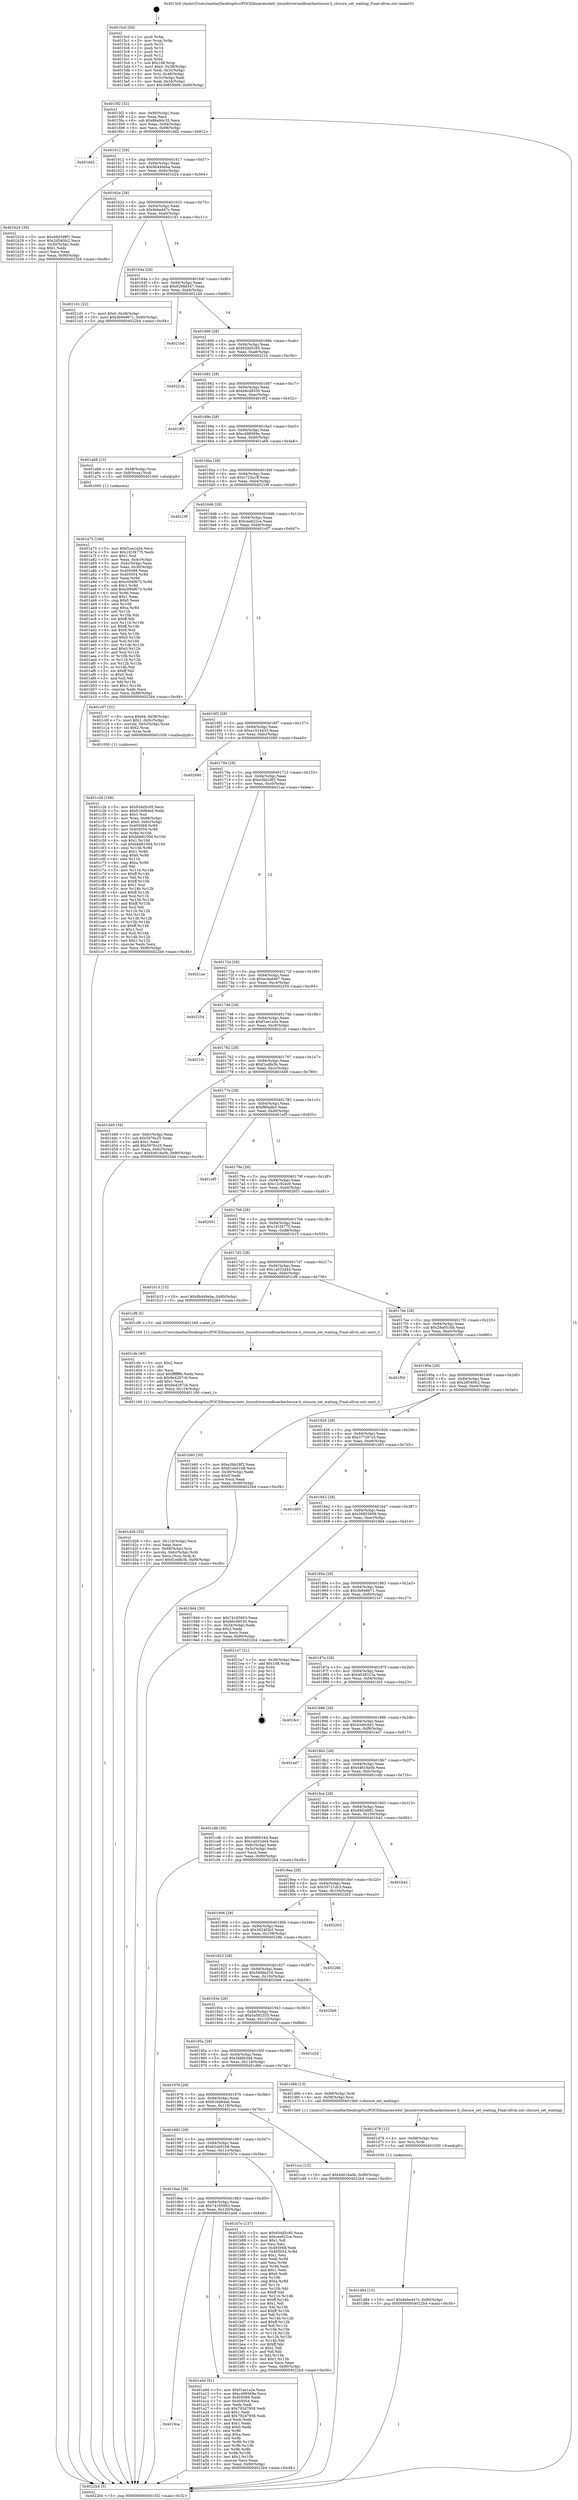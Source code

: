 digraph "0x4015c0" {
  label = "0x4015c0 (/mnt/c/Users/mathe/Desktop/tcc/POCII/binaries/extr_linuxdriversmdbcacheclosure.h_closure_set_waiting_Final-ollvm.out::main(0))"
  labelloc = "t"
  node[shape=record]

  Entry [label="",width=0.3,height=0.3,shape=circle,fillcolor=black,style=filled]
  "0x4015f2" [label="{
     0x4015f2 [32]\l
     | [instrs]\l
     &nbsp;&nbsp;0x4015f2 \<+6\>: mov -0x90(%rbp),%eax\l
     &nbsp;&nbsp;0x4015f8 \<+2\>: mov %eax,%ecx\l
     &nbsp;&nbsp;0x4015fa \<+6\>: sub $0x86a9dc35,%ecx\l
     &nbsp;&nbsp;0x401600 \<+6\>: mov %eax,-0x94(%rbp)\l
     &nbsp;&nbsp;0x401606 \<+6\>: mov %ecx,-0x98(%rbp)\l
     &nbsp;&nbsp;0x40160c \<+6\>: je 0000000000401dd2 \<main+0x812\>\l
  }"]
  "0x401dd2" [label="{
     0x401dd2\l
  }", style=dashed]
  "0x401612" [label="{
     0x401612 [28]\l
     | [instrs]\l
     &nbsp;&nbsp;0x401612 \<+5\>: jmp 0000000000401617 \<main+0x57\>\l
     &nbsp;&nbsp;0x401617 \<+6\>: mov -0x94(%rbp),%eax\l
     &nbsp;&nbsp;0x40161d \<+5\>: sub $0x8b449eba,%eax\l
     &nbsp;&nbsp;0x401622 \<+6\>: mov %eax,-0x9c(%rbp)\l
     &nbsp;&nbsp;0x401628 \<+6\>: je 0000000000401b24 \<main+0x564\>\l
  }"]
  Exit [label="",width=0.3,height=0.3,shape=circle,fillcolor=black,style=filled,peripheries=2]
  "0x401b24" [label="{
     0x401b24 [30]\l
     | [instrs]\l
     &nbsp;&nbsp;0x401b24 \<+5\>: mov $0x49d3d8f1,%eax\l
     &nbsp;&nbsp;0x401b29 \<+5\>: mov $0x2d540fc2,%ecx\l
     &nbsp;&nbsp;0x401b2e \<+3\>: mov -0x30(%rbp),%edx\l
     &nbsp;&nbsp;0x401b31 \<+3\>: cmp $0x1,%edx\l
     &nbsp;&nbsp;0x401b34 \<+3\>: cmovl %ecx,%eax\l
     &nbsp;&nbsp;0x401b37 \<+6\>: mov %eax,-0x90(%rbp)\l
     &nbsp;&nbsp;0x401b3d \<+5\>: jmp 00000000004022b4 \<main+0xcf4\>\l
  }"]
  "0x40162e" [label="{
     0x40162e [28]\l
     | [instrs]\l
     &nbsp;&nbsp;0x40162e \<+5\>: jmp 0000000000401633 \<main+0x73\>\l
     &nbsp;&nbsp;0x401633 \<+6\>: mov -0x94(%rbp),%eax\l
     &nbsp;&nbsp;0x401639 \<+5\>: sub $0x8ebe447c,%eax\l
     &nbsp;&nbsp;0x40163e \<+6\>: mov %eax,-0xa0(%rbp)\l
     &nbsp;&nbsp;0x401644 \<+6\>: je 00000000004021d1 \<main+0xc11\>\l
  }"]
  "0x401d84" [label="{
     0x401d84 [15]\l
     | [instrs]\l
     &nbsp;&nbsp;0x401d84 \<+10\>: movl $0x8ebe447c,-0x90(%rbp)\l
     &nbsp;&nbsp;0x401d8e \<+5\>: jmp 00000000004022b4 \<main+0xcf4\>\l
  }"]
  "0x4021d1" [label="{
     0x4021d1 [22]\l
     | [instrs]\l
     &nbsp;&nbsp;0x4021d1 \<+7\>: movl $0x0,-0x38(%rbp)\l
     &nbsp;&nbsp;0x4021d8 \<+10\>: movl $0x3b949671,-0x90(%rbp)\l
     &nbsp;&nbsp;0x4021e2 \<+5\>: jmp 00000000004022b4 \<main+0xcf4\>\l
  }"]
  "0x40164a" [label="{
     0x40164a [28]\l
     | [instrs]\l
     &nbsp;&nbsp;0x40164a \<+5\>: jmp 000000000040164f \<main+0x8f\>\l
     &nbsp;&nbsp;0x40164f \<+6\>: mov -0x94(%rbp),%eax\l
     &nbsp;&nbsp;0x401655 \<+5\>: sub $0x9298d347,%eax\l
     &nbsp;&nbsp;0x40165a \<+6\>: mov %eax,-0xa4(%rbp)\l
     &nbsp;&nbsp;0x401660 \<+6\>: je 00000000004021bd \<main+0xbfd\>\l
  }"]
  "0x401d78" [label="{
     0x401d78 [12]\l
     | [instrs]\l
     &nbsp;&nbsp;0x401d78 \<+4\>: mov -0x68(%rbp),%rsi\l
     &nbsp;&nbsp;0x401d7c \<+3\>: mov %rsi,%rdi\l
     &nbsp;&nbsp;0x401d7f \<+5\>: call 0000000000401030 \<free@plt\>\l
     | [calls]\l
     &nbsp;&nbsp;0x401030 \{1\} (unknown)\l
  }"]
  "0x4021bd" [label="{
     0x4021bd\l
  }", style=dashed]
  "0x401666" [label="{
     0x401666 [28]\l
     | [instrs]\l
     &nbsp;&nbsp;0x401666 \<+5\>: jmp 000000000040166b \<main+0xab\>\l
     &nbsp;&nbsp;0x40166b \<+6\>: mov -0x94(%rbp),%eax\l
     &nbsp;&nbsp;0x401671 \<+5\>: sub $0x93dd5c95,%eax\l
     &nbsp;&nbsp;0x401676 \<+6\>: mov %eax,-0xa8(%rbp)\l
     &nbsp;&nbsp;0x40167c \<+6\>: je 000000000040221b \<main+0xc5b\>\l
  }"]
  "0x401d26" [label="{
     0x401d26 [35]\l
     | [instrs]\l
     &nbsp;&nbsp;0x401d26 \<+6\>: mov -0x124(%rbp),%ecx\l
     &nbsp;&nbsp;0x401d2c \<+3\>: imul %eax,%ecx\l
     &nbsp;&nbsp;0x401d2f \<+4\>: mov -0x68(%rbp),%rsi\l
     &nbsp;&nbsp;0x401d33 \<+4\>: movslq -0x6c(%rbp),%rdi\l
     &nbsp;&nbsp;0x401d37 \<+3\>: mov %ecx,(%rsi,%rdi,4)\l
     &nbsp;&nbsp;0x401d3a \<+10\>: movl $0xf1edfe3b,-0x90(%rbp)\l
     &nbsp;&nbsp;0x401d44 \<+5\>: jmp 00000000004022b4 \<main+0xcf4\>\l
  }"]
  "0x40221b" [label="{
     0x40221b\l
  }", style=dashed]
  "0x401682" [label="{
     0x401682 [28]\l
     | [instrs]\l
     &nbsp;&nbsp;0x401682 \<+5\>: jmp 0000000000401687 \<main+0xc7\>\l
     &nbsp;&nbsp;0x401687 \<+6\>: mov -0x94(%rbp),%eax\l
     &nbsp;&nbsp;0x40168d \<+5\>: sub $0xb6cd9530,%eax\l
     &nbsp;&nbsp;0x401692 \<+6\>: mov %eax,-0xac(%rbp)\l
     &nbsp;&nbsp;0x401698 \<+6\>: je 00000000004019f2 \<main+0x432\>\l
  }"]
  "0x401cfe" [label="{
     0x401cfe [40]\l
     | [instrs]\l
     &nbsp;&nbsp;0x401cfe \<+5\>: mov $0x2,%ecx\l
     &nbsp;&nbsp;0x401d03 \<+1\>: cltd\l
     &nbsp;&nbsp;0x401d04 \<+2\>: idiv %ecx\l
     &nbsp;&nbsp;0x401d06 \<+6\>: imul $0xfffffffe,%edx,%ecx\l
     &nbsp;&nbsp;0x401d0c \<+6\>: sub $0x9e4297cb,%ecx\l
     &nbsp;&nbsp;0x401d12 \<+3\>: add $0x1,%ecx\l
     &nbsp;&nbsp;0x401d15 \<+6\>: add $0x9e4297cb,%ecx\l
     &nbsp;&nbsp;0x401d1b \<+6\>: mov %ecx,-0x124(%rbp)\l
     &nbsp;&nbsp;0x401d21 \<+5\>: call 0000000000401160 \<next_i\>\l
     | [calls]\l
     &nbsp;&nbsp;0x401160 \{1\} (/mnt/c/Users/mathe/Desktop/tcc/POCII/binaries/extr_linuxdriversmdbcacheclosure.h_closure_set_waiting_Final-ollvm.out::next_i)\l
  }"]
  "0x4019f2" [label="{
     0x4019f2\l
  }", style=dashed]
  "0x40169e" [label="{
     0x40169e [28]\l
     | [instrs]\l
     &nbsp;&nbsp;0x40169e \<+5\>: jmp 00000000004016a3 \<main+0xe3\>\l
     &nbsp;&nbsp;0x4016a3 \<+6\>: mov -0x94(%rbp),%eax\l
     &nbsp;&nbsp;0x4016a9 \<+5\>: sub $0xc498569a,%eax\l
     &nbsp;&nbsp;0x4016ae \<+6\>: mov %eax,-0xb0(%rbp)\l
     &nbsp;&nbsp;0x4016b4 \<+6\>: je 0000000000401a68 \<main+0x4a8\>\l
  }"]
  "0x401c26" [label="{
     0x401c26 [166]\l
     | [instrs]\l
     &nbsp;&nbsp;0x401c26 \<+5\>: mov $0x93dd5c95,%ecx\l
     &nbsp;&nbsp;0x401c2b \<+5\>: mov $0x616d84ed,%edx\l
     &nbsp;&nbsp;0x401c30 \<+3\>: mov $0x1,%sil\l
     &nbsp;&nbsp;0x401c33 \<+4\>: mov %rax,-0x68(%rbp)\l
     &nbsp;&nbsp;0x401c37 \<+7\>: movl $0x0,-0x6c(%rbp)\l
     &nbsp;&nbsp;0x401c3e \<+8\>: mov 0x405068,%r8d\l
     &nbsp;&nbsp;0x401c46 \<+8\>: mov 0x405054,%r9d\l
     &nbsp;&nbsp;0x401c4e \<+3\>: mov %r8d,%r10d\l
     &nbsp;&nbsp;0x401c51 \<+7\>: add $0xbbb6100d,%r10d\l
     &nbsp;&nbsp;0x401c58 \<+4\>: sub $0x1,%r10d\l
     &nbsp;&nbsp;0x401c5c \<+7\>: sub $0xbbb6100d,%r10d\l
     &nbsp;&nbsp;0x401c63 \<+4\>: imul %r10d,%r8d\l
     &nbsp;&nbsp;0x401c67 \<+4\>: and $0x1,%r8d\l
     &nbsp;&nbsp;0x401c6b \<+4\>: cmp $0x0,%r8d\l
     &nbsp;&nbsp;0x401c6f \<+4\>: sete %r11b\l
     &nbsp;&nbsp;0x401c73 \<+4\>: cmp $0xa,%r9d\l
     &nbsp;&nbsp;0x401c77 \<+3\>: setl %bl\l
     &nbsp;&nbsp;0x401c7a \<+3\>: mov %r11b,%r14b\l
     &nbsp;&nbsp;0x401c7d \<+4\>: xor $0xff,%r14b\l
     &nbsp;&nbsp;0x401c81 \<+3\>: mov %bl,%r15b\l
     &nbsp;&nbsp;0x401c84 \<+4\>: xor $0xff,%r15b\l
     &nbsp;&nbsp;0x401c88 \<+4\>: xor $0x1,%sil\l
     &nbsp;&nbsp;0x401c8c \<+3\>: mov %r14b,%r12b\l
     &nbsp;&nbsp;0x401c8f \<+4\>: and $0xff,%r12b\l
     &nbsp;&nbsp;0x401c93 \<+3\>: and %sil,%r11b\l
     &nbsp;&nbsp;0x401c96 \<+3\>: mov %r15b,%r13b\l
     &nbsp;&nbsp;0x401c99 \<+4\>: and $0xff,%r13b\l
     &nbsp;&nbsp;0x401c9d \<+3\>: and %sil,%bl\l
     &nbsp;&nbsp;0x401ca0 \<+3\>: or %r11b,%r12b\l
     &nbsp;&nbsp;0x401ca3 \<+3\>: or %bl,%r13b\l
     &nbsp;&nbsp;0x401ca6 \<+3\>: xor %r13b,%r12b\l
     &nbsp;&nbsp;0x401ca9 \<+3\>: or %r15b,%r14b\l
     &nbsp;&nbsp;0x401cac \<+4\>: xor $0xff,%r14b\l
     &nbsp;&nbsp;0x401cb0 \<+4\>: or $0x1,%sil\l
     &nbsp;&nbsp;0x401cb4 \<+3\>: and %sil,%r14b\l
     &nbsp;&nbsp;0x401cb7 \<+3\>: or %r14b,%r12b\l
     &nbsp;&nbsp;0x401cba \<+4\>: test $0x1,%r12b\l
     &nbsp;&nbsp;0x401cbe \<+3\>: cmovne %edx,%ecx\l
     &nbsp;&nbsp;0x401cc1 \<+6\>: mov %ecx,-0x90(%rbp)\l
     &nbsp;&nbsp;0x401cc7 \<+5\>: jmp 00000000004022b4 \<main+0xcf4\>\l
  }"]
  "0x401a68" [label="{
     0x401a68 [13]\l
     | [instrs]\l
     &nbsp;&nbsp;0x401a68 \<+4\>: mov -0x48(%rbp),%rax\l
     &nbsp;&nbsp;0x401a6c \<+4\>: mov 0x8(%rax),%rdi\l
     &nbsp;&nbsp;0x401a70 \<+5\>: call 0000000000401060 \<atoi@plt\>\l
     | [calls]\l
     &nbsp;&nbsp;0x401060 \{1\} (unknown)\l
  }"]
  "0x4016ba" [label="{
     0x4016ba [28]\l
     | [instrs]\l
     &nbsp;&nbsp;0x4016ba \<+5\>: jmp 00000000004016bf \<main+0xff\>\l
     &nbsp;&nbsp;0x4016bf \<+6\>: mov -0x94(%rbp),%eax\l
     &nbsp;&nbsp;0x4016c5 \<+5\>: sub $0xc725a1ff,%eax\l
     &nbsp;&nbsp;0x4016ca \<+6\>: mov %eax,-0xb4(%rbp)\l
     &nbsp;&nbsp;0x4016d0 \<+6\>: je 000000000040219f \<main+0xbdf\>\l
  }"]
  "0x401a75" [label="{
     0x401a75 [160]\l
     | [instrs]\l
     &nbsp;&nbsp;0x401a75 \<+5\>: mov $0xf1ae1a2e,%ecx\l
     &nbsp;&nbsp;0x401a7a \<+5\>: mov $0x191f4775,%edx\l
     &nbsp;&nbsp;0x401a7f \<+3\>: mov $0x1,%sil\l
     &nbsp;&nbsp;0x401a82 \<+3\>: mov %eax,-0x4c(%rbp)\l
     &nbsp;&nbsp;0x401a85 \<+3\>: mov -0x4c(%rbp),%eax\l
     &nbsp;&nbsp;0x401a88 \<+3\>: mov %eax,-0x30(%rbp)\l
     &nbsp;&nbsp;0x401a8b \<+7\>: mov 0x405068,%eax\l
     &nbsp;&nbsp;0x401a92 \<+8\>: mov 0x405054,%r8d\l
     &nbsp;&nbsp;0x401a9a \<+3\>: mov %eax,%r9d\l
     &nbsp;&nbsp;0x401a9d \<+7\>: sub $0xc094f673,%r9d\l
     &nbsp;&nbsp;0x401aa4 \<+4\>: sub $0x1,%r9d\l
     &nbsp;&nbsp;0x401aa8 \<+7\>: add $0xc094f673,%r9d\l
     &nbsp;&nbsp;0x401aaf \<+4\>: imul %r9d,%eax\l
     &nbsp;&nbsp;0x401ab3 \<+3\>: and $0x1,%eax\l
     &nbsp;&nbsp;0x401ab6 \<+3\>: cmp $0x0,%eax\l
     &nbsp;&nbsp;0x401ab9 \<+4\>: sete %r10b\l
     &nbsp;&nbsp;0x401abd \<+4\>: cmp $0xa,%r8d\l
     &nbsp;&nbsp;0x401ac1 \<+4\>: setl %r11b\l
     &nbsp;&nbsp;0x401ac5 \<+3\>: mov %r10b,%bl\l
     &nbsp;&nbsp;0x401ac8 \<+3\>: xor $0xff,%bl\l
     &nbsp;&nbsp;0x401acb \<+3\>: mov %r11b,%r14b\l
     &nbsp;&nbsp;0x401ace \<+4\>: xor $0xff,%r14b\l
     &nbsp;&nbsp;0x401ad2 \<+4\>: xor $0x0,%sil\l
     &nbsp;&nbsp;0x401ad6 \<+3\>: mov %bl,%r15b\l
     &nbsp;&nbsp;0x401ad9 \<+4\>: and $0x0,%r15b\l
     &nbsp;&nbsp;0x401add \<+3\>: and %sil,%r10b\l
     &nbsp;&nbsp;0x401ae0 \<+3\>: mov %r14b,%r12b\l
     &nbsp;&nbsp;0x401ae3 \<+4\>: and $0x0,%r12b\l
     &nbsp;&nbsp;0x401ae7 \<+3\>: and %sil,%r11b\l
     &nbsp;&nbsp;0x401aea \<+3\>: or %r10b,%r15b\l
     &nbsp;&nbsp;0x401aed \<+3\>: or %r11b,%r12b\l
     &nbsp;&nbsp;0x401af0 \<+3\>: xor %r12b,%r15b\l
     &nbsp;&nbsp;0x401af3 \<+3\>: or %r14b,%bl\l
     &nbsp;&nbsp;0x401af6 \<+3\>: xor $0xff,%bl\l
     &nbsp;&nbsp;0x401af9 \<+4\>: or $0x0,%sil\l
     &nbsp;&nbsp;0x401afd \<+3\>: and %sil,%bl\l
     &nbsp;&nbsp;0x401b00 \<+3\>: or %bl,%r15b\l
     &nbsp;&nbsp;0x401b03 \<+4\>: test $0x1,%r15b\l
     &nbsp;&nbsp;0x401b07 \<+3\>: cmovne %edx,%ecx\l
     &nbsp;&nbsp;0x401b0a \<+6\>: mov %ecx,-0x90(%rbp)\l
     &nbsp;&nbsp;0x401b10 \<+5\>: jmp 00000000004022b4 \<main+0xcf4\>\l
  }"]
  "0x40219f" [label="{
     0x40219f\l
  }", style=dashed]
  "0x4016d6" [label="{
     0x4016d6 [28]\l
     | [instrs]\l
     &nbsp;&nbsp;0x4016d6 \<+5\>: jmp 00000000004016db \<main+0x11b\>\l
     &nbsp;&nbsp;0x4016db \<+6\>: mov -0x94(%rbp),%eax\l
     &nbsp;&nbsp;0x4016e1 \<+5\>: sub $0xcee622ce,%eax\l
     &nbsp;&nbsp;0x4016e6 \<+6\>: mov %eax,-0xb8(%rbp)\l
     &nbsp;&nbsp;0x4016ec \<+6\>: je 0000000000401c07 \<main+0x647\>\l
  }"]
  "0x4019ca" [label="{
     0x4019ca\l
  }", style=dashed]
  "0x401c07" [label="{
     0x401c07 [31]\l
     | [instrs]\l
     &nbsp;&nbsp;0x401c07 \<+8\>: movq $0x64,-0x58(%rbp)\l
     &nbsp;&nbsp;0x401c0f \<+7\>: movl $0x1,-0x5c(%rbp)\l
     &nbsp;&nbsp;0x401c16 \<+4\>: movslq -0x5c(%rbp),%rax\l
     &nbsp;&nbsp;0x401c1a \<+4\>: shl $0x2,%rax\l
     &nbsp;&nbsp;0x401c1e \<+3\>: mov %rax,%rdi\l
     &nbsp;&nbsp;0x401c21 \<+5\>: call 0000000000401050 \<malloc@plt\>\l
     | [calls]\l
     &nbsp;&nbsp;0x401050 \{1\} (unknown)\l
  }"]
  "0x4016f2" [label="{
     0x4016f2 [28]\l
     | [instrs]\l
     &nbsp;&nbsp;0x4016f2 \<+5\>: jmp 00000000004016f7 \<main+0x137\>\l
     &nbsp;&nbsp;0x4016f7 \<+6\>: mov -0x94(%rbp),%eax\l
     &nbsp;&nbsp;0x4016fd \<+5\>: sub $0xe1024433,%eax\l
     &nbsp;&nbsp;0x401702 \<+6\>: mov %eax,-0xbc(%rbp)\l
     &nbsp;&nbsp;0x401708 \<+6\>: je 0000000000402060 \<main+0xaa0\>\l
  }"]
  "0x401a0d" [label="{
     0x401a0d [91]\l
     | [instrs]\l
     &nbsp;&nbsp;0x401a0d \<+5\>: mov $0xf1ae1a2e,%eax\l
     &nbsp;&nbsp;0x401a12 \<+5\>: mov $0xc498569a,%ecx\l
     &nbsp;&nbsp;0x401a17 \<+7\>: mov 0x405068,%edx\l
     &nbsp;&nbsp;0x401a1e \<+7\>: mov 0x405054,%esi\l
     &nbsp;&nbsp;0x401a25 \<+2\>: mov %edx,%edi\l
     &nbsp;&nbsp;0x401a27 \<+6\>: sub $0x792d7958,%edi\l
     &nbsp;&nbsp;0x401a2d \<+3\>: sub $0x1,%edi\l
     &nbsp;&nbsp;0x401a30 \<+6\>: add $0x792d7958,%edi\l
     &nbsp;&nbsp;0x401a36 \<+3\>: imul %edi,%edx\l
     &nbsp;&nbsp;0x401a39 \<+3\>: and $0x1,%edx\l
     &nbsp;&nbsp;0x401a3c \<+3\>: cmp $0x0,%edx\l
     &nbsp;&nbsp;0x401a3f \<+4\>: sete %r8b\l
     &nbsp;&nbsp;0x401a43 \<+3\>: cmp $0xa,%esi\l
     &nbsp;&nbsp;0x401a46 \<+4\>: setl %r9b\l
     &nbsp;&nbsp;0x401a4a \<+3\>: mov %r8b,%r10b\l
     &nbsp;&nbsp;0x401a4d \<+3\>: and %r9b,%r10b\l
     &nbsp;&nbsp;0x401a50 \<+3\>: xor %r9b,%r8b\l
     &nbsp;&nbsp;0x401a53 \<+3\>: or %r8b,%r10b\l
     &nbsp;&nbsp;0x401a56 \<+4\>: test $0x1,%r10b\l
     &nbsp;&nbsp;0x401a5a \<+3\>: cmovne %ecx,%eax\l
     &nbsp;&nbsp;0x401a5d \<+6\>: mov %eax,-0x90(%rbp)\l
     &nbsp;&nbsp;0x401a63 \<+5\>: jmp 00000000004022b4 \<main+0xcf4\>\l
  }"]
  "0x402060" [label="{
     0x402060\l
  }", style=dashed]
  "0x40170e" [label="{
     0x40170e [28]\l
     | [instrs]\l
     &nbsp;&nbsp;0x40170e \<+5\>: jmp 0000000000401713 \<main+0x153\>\l
     &nbsp;&nbsp;0x401713 \<+6\>: mov -0x94(%rbp),%eax\l
     &nbsp;&nbsp;0x401719 \<+5\>: sub $0xe3bb28f2,%eax\l
     &nbsp;&nbsp;0x40171e \<+6\>: mov %eax,-0xc0(%rbp)\l
     &nbsp;&nbsp;0x401724 \<+6\>: je 00000000004021ae \<main+0xbee\>\l
  }"]
  "0x4019ae" [label="{
     0x4019ae [28]\l
     | [instrs]\l
     &nbsp;&nbsp;0x4019ae \<+5\>: jmp 00000000004019b3 \<main+0x3f3\>\l
     &nbsp;&nbsp;0x4019b3 \<+6\>: mov -0x94(%rbp),%eax\l
     &nbsp;&nbsp;0x4019b9 \<+5\>: sub $0x74165663,%eax\l
     &nbsp;&nbsp;0x4019be \<+6\>: mov %eax,-0x120(%rbp)\l
     &nbsp;&nbsp;0x4019c4 \<+6\>: je 0000000000401a0d \<main+0x44d\>\l
  }"]
  "0x4021ae" [label="{
     0x4021ae\l
  }", style=dashed]
  "0x40172a" [label="{
     0x40172a [28]\l
     | [instrs]\l
     &nbsp;&nbsp;0x40172a \<+5\>: jmp 000000000040172f \<main+0x16f\>\l
     &nbsp;&nbsp;0x40172f \<+6\>: mov -0x94(%rbp),%eax\l
     &nbsp;&nbsp;0x401735 \<+5\>: sub $0xec4ed467,%eax\l
     &nbsp;&nbsp;0x40173a \<+6\>: mov %eax,-0xc4(%rbp)\l
     &nbsp;&nbsp;0x401740 \<+6\>: je 0000000000402254 \<main+0xc94\>\l
  }"]
  "0x401b7e" [label="{
     0x401b7e [137]\l
     | [instrs]\l
     &nbsp;&nbsp;0x401b7e \<+5\>: mov $0x93dd5c95,%eax\l
     &nbsp;&nbsp;0x401b83 \<+5\>: mov $0xcee622ce,%ecx\l
     &nbsp;&nbsp;0x401b88 \<+2\>: mov $0x1,%dl\l
     &nbsp;&nbsp;0x401b8a \<+2\>: xor %esi,%esi\l
     &nbsp;&nbsp;0x401b8c \<+7\>: mov 0x405068,%edi\l
     &nbsp;&nbsp;0x401b93 \<+8\>: mov 0x405054,%r8d\l
     &nbsp;&nbsp;0x401b9b \<+3\>: sub $0x1,%esi\l
     &nbsp;&nbsp;0x401b9e \<+3\>: mov %edi,%r9d\l
     &nbsp;&nbsp;0x401ba1 \<+3\>: add %esi,%r9d\l
     &nbsp;&nbsp;0x401ba4 \<+4\>: imul %r9d,%edi\l
     &nbsp;&nbsp;0x401ba8 \<+3\>: and $0x1,%edi\l
     &nbsp;&nbsp;0x401bab \<+3\>: cmp $0x0,%edi\l
     &nbsp;&nbsp;0x401bae \<+4\>: sete %r10b\l
     &nbsp;&nbsp;0x401bb2 \<+4\>: cmp $0xa,%r8d\l
     &nbsp;&nbsp;0x401bb6 \<+4\>: setl %r11b\l
     &nbsp;&nbsp;0x401bba \<+3\>: mov %r10b,%bl\l
     &nbsp;&nbsp;0x401bbd \<+3\>: xor $0xff,%bl\l
     &nbsp;&nbsp;0x401bc0 \<+3\>: mov %r11b,%r14b\l
     &nbsp;&nbsp;0x401bc3 \<+4\>: xor $0xff,%r14b\l
     &nbsp;&nbsp;0x401bc7 \<+3\>: xor $0x1,%dl\l
     &nbsp;&nbsp;0x401bca \<+3\>: mov %bl,%r15b\l
     &nbsp;&nbsp;0x401bcd \<+4\>: and $0xff,%r15b\l
     &nbsp;&nbsp;0x401bd1 \<+3\>: and %dl,%r10b\l
     &nbsp;&nbsp;0x401bd4 \<+3\>: mov %r14b,%r12b\l
     &nbsp;&nbsp;0x401bd7 \<+4\>: and $0xff,%r12b\l
     &nbsp;&nbsp;0x401bdb \<+3\>: and %dl,%r11b\l
     &nbsp;&nbsp;0x401bde \<+3\>: or %r10b,%r15b\l
     &nbsp;&nbsp;0x401be1 \<+3\>: or %r11b,%r12b\l
     &nbsp;&nbsp;0x401be4 \<+3\>: xor %r12b,%r15b\l
     &nbsp;&nbsp;0x401be7 \<+3\>: or %r14b,%bl\l
     &nbsp;&nbsp;0x401bea \<+3\>: xor $0xff,%bl\l
     &nbsp;&nbsp;0x401bed \<+3\>: or $0x1,%dl\l
     &nbsp;&nbsp;0x401bf0 \<+2\>: and %dl,%bl\l
     &nbsp;&nbsp;0x401bf2 \<+3\>: or %bl,%r15b\l
     &nbsp;&nbsp;0x401bf5 \<+4\>: test $0x1,%r15b\l
     &nbsp;&nbsp;0x401bf9 \<+3\>: cmovne %ecx,%eax\l
     &nbsp;&nbsp;0x401bfc \<+6\>: mov %eax,-0x90(%rbp)\l
     &nbsp;&nbsp;0x401c02 \<+5\>: jmp 00000000004022b4 \<main+0xcf4\>\l
  }"]
  "0x402254" [label="{
     0x402254\l
  }", style=dashed]
  "0x401746" [label="{
     0x401746 [28]\l
     | [instrs]\l
     &nbsp;&nbsp;0x401746 \<+5\>: jmp 000000000040174b \<main+0x18b\>\l
     &nbsp;&nbsp;0x40174b \<+6\>: mov -0x94(%rbp),%eax\l
     &nbsp;&nbsp;0x401751 \<+5\>: sub $0xf1ae1a2e,%eax\l
     &nbsp;&nbsp;0x401756 \<+6\>: mov %eax,-0xc8(%rbp)\l
     &nbsp;&nbsp;0x40175c \<+6\>: je 00000000004021fc \<main+0xc3c\>\l
  }"]
  "0x401992" [label="{
     0x401992 [28]\l
     | [instrs]\l
     &nbsp;&nbsp;0x401992 \<+5\>: jmp 0000000000401997 \<main+0x3d7\>\l
     &nbsp;&nbsp;0x401997 \<+6\>: mov -0x94(%rbp),%eax\l
     &nbsp;&nbsp;0x40199d \<+5\>: sub $0x61eb01b8,%eax\l
     &nbsp;&nbsp;0x4019a2 \<+6\>: mov %eax,-0x11c(%rbp)\l
     &nbsp;&nbsp;0x4019a8 \<+6\>: je 0000000000401b7e \<main+0x5be\>\l
  }"]
  "0x4021fc" [label="{
     0x4021fc\l
  }", style=dashed]
  "0x401762" [label="{
     0x401762 [28]\l
     | [instrs]\l
     &nbsp;&nbsp;0x401762 \<+5\>: jmp 0000000000401767 \<main+0x1a7\>\l
     &nbsp;&nbsp;0x401767 \<+6\>: mov -0x94(%rbp),%eax\l
     &nbsp;&nbsp;0x40176d \<+5\>: sub $0xf1edfe3b,%eax\l
     &nbsp;&nbsp;0x401772 \<+6\>: mov %eax,-0xcc(%rbp)\l
     &nbsp;&nbsp;0x401778 \<+6\>: je 0000000000401d49 \<main+0x789\>\l
  }"]
  "0x401ccc" [label="{
     0x401ccc [15]\l
     | [instrs]\l
     &nbsp;&nbsp;0x401ccc \<+10\>: movl $0x44616a0b,-0x90(%rbp)\l
     &nbsp;&nbsp;0x401cd6 \<+5\>: jmp 00000000004022b4 \<main+0xcf4\>\l
  }"]
  "0x401d49" [label="{
     0x401d49 [34]\l
     | [instrs]\l
     &nbsp;&nbsp;0x401d49 \<+3\>: mov -0x6c(%rbp),%eax\l
     &nbsp;&nbsp;0x401d4c \<+5\>: sub $0x5976c25,%eax\l
     &nbsp;&nbsp;0x401d51 \<+3\>: add $0x1,%eax\l
     &nbsp;&nbsp;0x401d54 \<+5\>: add $0x5976c25,%eax\l
     &nbsp;&nbsp;0x401d59 \<+3\>: mov %eax,-0x6c(%rbp)\l
     &nbsp;&nbsp;0x401d5c \<+10\>: movl $0x44616a0b,-0x90(%rbp)\l
     &nbsp;&nbsp;0x401d66 \<+5\>: jmp 00000000004022b4 \<main+0xcf4\>\l
  }"]
  "0x40177e" [label="{
     0x40177e [28]\l
     | [instrs]\l
     &nbsp;&nbsp;0x40177e \<+5\>: jmp 0000000000401783 \<main+0x1c3\>\l
     &nbsp;&nbsp;0x401783 \<+6\>: mov -0x94(%rbp),%eax\l
     &nbsp;&nbsp;0x401789 \<+5\>: sub $0xf90adb5,%eax\l
     &nbsp;&nbsp;0x40178e \<+6\>: mov %eax,-0xd0(%rbp)\l
     &nbsp;&nbsp;0x401794 \<+6\>: je 0000000000401ef5 \<main+0x935\>\l
  }"]
  "0x401976" [label="{
     0x401976 [28]\l
     | [instrs]\l
     &nbsp;&nbsp;0x401976 \<+5\>: jmp 000000000040197b \<main+0x3bb\>\l
     &nbsp;&nbsp;0x40197b \<+6\>: mov -0x94(%rbp),%eax\l
     &nbsp;&nbsp;0x401981 \<+5\>: sub $0x616d84ed,%eax\l
     &nbsp;&nbsp;0x401986 \<+6\>: mov %eax,-0x118(%rbp)\l
     &nbsp;&nbsp;0x40198c \<+6\>: je 0000000000401ccc \<main+0x70c\>\l
  }"]
  "0x401ef5" [label="{
     0x401ef5\l
  }", style=dashed]
  "0x40179a" [label="{
     0x40179a [28]\l
     | [instrs]\l
     &nbsp;&nbsp;0x40179a \<+5\>: jmp 000000000040179f \<main+0x1df\>\l
     &nbsp;&nbsp;0x40179f \<+6\>: mov -0x94(%rbp),%eax\l
     &nbsp;&nbsp;0x4017a5 \<+5\>: sub $0x12c92ec0,%eax\l
     &nbsp;&nbsp;0x4017aa \<+6\>: mov %eax,-0xd4(%rbp)\l
     &nbsp;&nbsp;0x4017b0 \<+6\>: je 0000000000402051 \<main+0xa91\>\l
  }"]
  "0x401d6b" [label="{
     0x401d6b [13]\l
     | [instrs]\l
     &nbsp;&nbsp;0x401d6b \<+4\>: mov -0x68(%rbp),%rdi\l
     &nbsp;&nbsp;0x401d6f \<+4\>: mov -0x58(%rbp),%rsi\l
     &nbsp;&nbsp;0x401d73 \<+5\>: call 00000000004015b0 \<closure_set_waiting\>\l
     | [calls]\l
     &nbsp;&nbsp;0x4015b0 \{1\} (/mnt/c/Users/mathe/Desktop/tcc/POCII/binaries/extr_linuxdriversmdbcacheclosure.h_closure_set_waiting_Final-ollvm.out::closure_set_waiting)\l
  }"]
  "0x402051" [label="{
     0x402051\l
  }", style=dashed]
  "0x4017b6" [label="{
     0x4017b6 [28]\l
     | [instrs]\l
     &nbsp;&nbsp;0x4017b6 \<+5\>: jmp 00000000004017bb \<main+0x1fb\>\l
     &nbsp;&nbsp;0x4017bb \<+6\>: mov -0x94(%rbp),%eax\l
     &nbsp;&nbsp;0x4017c1 \<+5\>: sub $0x191f4775,%eax\l
     &nbsp;&nbsp;0x4017c6 \<+6\>: mov %eax,-0xd8(%rbp)\l
     &nbsp;&nbsp;0x4017cc \<+6\>: je 0000000000401b15 \<main+0x555\>\l
  }"]
  "0x40195a" [label="{
     0x40195a [28]\l
     | [instrs]\l
     &nbsp;&nbsp;0x40195a \<+5\>: jmp 000000000040195f \<main+0x39f\>\l
     &nbsp;&nbsp;0x40195f \<+6\>: mov -0x94(%rbp),%eax\l
     &nbsp;&nbsp;0x401965 \<+5\>: sub $0x5fd6b34d,%eax\l
     &nbsp;&nbsp;0x40196a \<+6\>: mov %eax,-0x114(%rbp)\l
     &nbsp;&nbsp;0x401970 \<+6\>: je 0000000000401d6b \<main+0x7ab\>\l
  }"]
  "0x401b15" [label="{
     0x401b15 [15]\l
     | [instrs]\l
     &nbsp;&nbsp;0x401b15 \<+10\>: movl $0x8b449eba,-0x90(%rbp)\l
     &nbsp;&nbsp;0x401b1f \<+5\>: jmp 00000000004022b4 \<main+0xcf4\>\l
  }"]
  "0x4017d2" [label="{
     0x4017d2 [28]\l
     | [instrs]\l
     &nbsp;&nbsp;0x4017d2 \<+5\>: jmp 00000000004017d7 \<main+0x217\>\l
     &nbsp;&nbsp;0x4017d7 \<+6\>: mov -0x94(%rbp),%eax\l
     &nbsp;&nbsp;0x4017dd \<+5\>: sub $0x1a032d44,%eax\l
     &nbsp;&nbsp;0x4017e2 \<+6\>: mov %eax,-0xdc(%rbp)\l
     &nbsp;&nbsp;0x4017e8 \<+6\>: je 0000000000401cf9 \<main+0x739\>\l
  }"]
  "0x401e2d" [label="{
     0x401e2d\l
  }", style=dashed]
  "0x401cf9" [label="{
     0x401cf9 [5]\l
     | [instrs]\l
     &nbsp;&nbsp;0x401cf9 \<+5\>: call 0000000000401160 \<next_i\>\l
     | [calls]\l
     &nbsp;&nbsp;0x401160 \{1\} (/mnt/c/Users/mathe/Desktop/tcc/POCII/binaries/extr_linuxdriversmdbcacheclosure.h_closure_set_waiting_Final-ollvm.out::next_i)\l
  }"]
  "0x4017ee" [label="{
     0x4017ee [28]\l
     | [instrs]\l
     &nbsp;&nbsp;0x4017ee \<+5\>: jmp 00000000004017f3 \<main+0x233\>\l
     &nbsp;&nbsp;0x4017f3 \<+6\>: mov -0x94(%rbp),%eax\l
     &nbsp;&nbsp;0x4017f9 \<+5\>: sub $0x29a0516b,%eax\l
     &nbsp;&nbsp;0x4017fe \<+6\>: mov %eax,-0xe0(%rbp)\l
     &nbsp;&nbsp;0x401804 \<+6\>: je 0000000000401f50 \<main+0x990\>\l
  }"]
  "0x40193e" [label="{
     0x40193e [28]\l
     | [instrs]\l
     &nbsp;&nbsp;0x40193e \<+5\>: jmp 0000000000401943 \<main+0x383\>\l
     &nbsp;&nbsp;0x401943 \<+6\>: mov -0x94(%rbp),%eax\l
     &nbsp;&nbsp;0x401949 \<+5\>: sub $0x5a592333,%eax\l
     &nbsp;&nbsp;0x40194e \<+6\>: mov %eax,-0x110(%rbp)\l
     &nbsp;&nbsp;0x401954 \<+6\>: je 0000000000401e2d \<main+0x86d\>\l
  }"]
  "0x401f50" [label="{
     0x401f50\l
  }", style=dashed]
  "0x40180a" [label="{
     0x40180a [28]\l
     | [instrs]\l
     &nbsp;&nbsp;0x40180a \<+5\>: jmp 000000000040180f \<main+0x24f\>\l
     &nbsp;&nbsp;0x40180f \<+6\>: mov -0x94(%rbp),%eax\l
     &nbsp;&nbsp;0x401815 \<+5\>: sub $0x2d540fc2,%eax\l
     &nbsp;&nbsp;0x40181a \<+6\>: mov %eax,-0xe4(%rbp)\l
     &nbsp;&nbsp;0x401820 \<+6\>: je 0000000000401b60 \<main+0x5a0\>\l
  }"]
  "0x4020e9" [label="{
     0x4020e9\l
  }", style=dashed]
  "0x401b60" [label="{
     0x401b60 [30]\l
     | [instrs]\l
     &nbsp;&nbsp;0x401b60 \<+5\>: mov $0xe3bb28f2,%eax\l
     &nbsp;&nbsp;0x401b65 \<+5\>: mov $0x61eb01b8,%ecx\l
     &nbsp;&nbsp;0x401b6a \<+3\>: mov -0x30(%rbp),%edx\l
     &nbsp;&nbsp;0x401b6d \<+3\>: cmp $0x0,%edx\l
     &nbsp;&nbsp;0x401b70 \<+3\>: cmove %ecx,%eax\l
     &nbsp;&nbsp;0x401b73 \<+6\>: mov %eax,-0x90(%rbp)\l
     &nbsp;&nbsp;0x401b79 \<+5\>: jmp 00000000004022b4 \<main+0xcf4\>\l
  }"]
  "0x401826" [label="{
     0x401826 [28]\l
     | [instrs]\l
     &nbsp;&nbsp;0x401826 \<+5\>: jmp 000000000040182b \<main+0x26b\>\l
     &nbsp;&nbsp;0x40182b \<+6\>: mov -0x94(%rbp),%eax\l
     &nbsp;&nbsp;0x401831 \<+5\>: sub $0x377c97c5,%eax\l
     &nbsp;&nbsp;0x401836 \<+6\>: mov %eax,-0xe8(%rbp)\l
     &nbsp;&nbsp;0x40183c \<+6\>: je 0000000000401d93 \<main+0x7d3\>\l
  }"]
  "0x401922" [label="{
     0x401922 [28]\l
     | [instrs]\l
     &nbsp;&nbsp;0x401922 \<+5\>: jmp 0000000000401927 \<main+0x367\>\l
     &nbsp;&nbsp;0x401927 \<+6\>: mov -0x94(%rbp),%eax\l
     &nbsp;&nbsp;0x40192d \<+5\>: sub $0x56dda316,%eax\l
     &nbsp;&nbsp;0x401932 \<+6\>: mov %eax,-0x10c(%rbp)\l
     &nbsp;&nbsp;0x401938 \<+6\>: je 00000000004020e9 \<main+0xb29\>\l
  }"]
  "0x401d93" [label="{
     0x401d93\l
  }", style=dashed]
  "0x401842" [label="{
     0x401842 [28]\l
     | [instrs]\l
     &nbsp;&nbsp;0x401842 \<+5\>: jmp 0000000000401847 \<main+0x287\>\l
     &nbsp;&nbsp;0x401847 \<+6\>: mov -0x94(%rbp),%eax\l
     &nbsp;&nbsp;0x40184d \<+5\>: sub $0x39855609,%eax\l
     &nbsp;&nbsp;0x401852 \<+6\>: mov %eax,-0xec(%rbp)\l
     &nbsp;&nbsp;0x401858 \<+6\>: je 00000000004019d4 \<main+0x414\>\l
  }"]
  "0x40228b" [label="{
     0x40228b\l
  }", style=dashed]
  "0x4019d4" [label="{
     0x4019d4 [30]\l
     | [instrs]\l
     &nbsp;&nbsp;0x4019d4 \<+5\>: mov $0x74165663,%eax\l
     &nbsp;&nbsp;0x4019d9 \<+5\>: mov $0xb6cd9530,%ecx\l
     &nbsp;&nbsp;0x4019de \<+3\>: mov -0x34(%rbp),%edx\l
     &nbsp;&nbsp;0x4019e1 \<+3\>: cmp $0x2,%edx\l
     &nbsp;&nbsp;0x4019e4 \<+3\>: cmovne %ecx,%eax\l
     &nbsp;&nbsp;0x4019e7 \<+6\>: mov %eax,-0x90(%rbp)\l
     &nbsp;&nbsp;0x4019ed \<+5\>: jmp 00000000004022b4 \<main+0xcf4\>\l
  }"]
  "0x40185e" [label="{
     0x40185e [28]\l
     | [instrs]\l
     &nbsp;&nbsp;0x40185e \<+5\>: jmp 0000000000401863 \<main+0x2a3\>\l
     &nbsp;&nbsp;0x401863 \<+6\>: mov -0x94(%rbp),%eax\l
     &nbsp;&nbsp;0x401869 \<+5\>: sub $0x3b949671,%eax\l
     &nbsp;&nbsp;0x40186e \<+6\>: mov %eax,-0xf0(%rbp)\l
     &nbsp;&nbsp;0x401874 \<+6\>: je 00000000004021e7 \<main+0xc27\>\l
  }"]
  "0x4022b4" [label="{
     0x4022b4 [5]\l
     | [instrs]\l
     &nbsp;&nbsp;0x4022b4 \<+5\>: jmp 00000000004015f2 \<main+0x32\>\l
  }"]
  "0x4015c0" [label="{
     0x4015c0 [50]\l
     | [instrs]\l
     &nbsp;&nbsp;0x4015c0 \<+1\>: push %rbp\l
     &nbsp;&nbsp;0x4015c1 \<+3\>: mov %rsp,%rbp\l
     &nbsp;&nbsp;0x4015c4 \<+2\>: push %r15\l
     &nbsp;&nbsp;0x4015c6 \<+2\>: push %r14\l
     &nbsp;&nbsp;0x4015c8 \<+2\>: push %r13\l
     &nbsp;&nbsp;0x4015ca \<+2\>: push %r12\l
     &nbsp;&nbsp;0x4015cc \<+1\>: push %rbx\l
     &nbsp;&nbsp;0x4015cd \<+7\>: sub $0x108,%rsp\l
     &nbsp;&nbsp;0x4015d4 \<+7\>: movl $0x0,-0x38(%rbp)\l
     &nbsp;&nbsp;0x4015db \<+3\>: mov %edi,-0x3c(%rbp)\l
     &nbsp;&nbsp;0x4015de \<+4\>: mov %rsi,-0x48(%rbp)\l
     &nbsp;&nbsp;0x4015e2 \<+3\>: mov -0x3c(%rbp),%edi\l
     &nbsp;&nbsp;0x4015e5 \<+3\>: mov %edi,-0x34(%rbp)\l
     &nbsp;&nbsp;0x4015e8 \<+10\>: movl $0x39855609,-0x90(%rbp)\l
  }"]
  "0x401906" [label="{
     0x401906 [28]\l
     | [instrs]\l
     &nbsp;&nbsp;0x401906 \<+5\>: jmp 000000000040190b \<main+0x34b\>\l
     &nbsp;&nbsp;0x40190b \<+6\>: mov -0x94(%rbp),%eax\l
     &nbsp;&nbsp;0x401911 \<+5\>: sub $0x5624f2b5,%eax\l
     &nbsp;&nbsp;0x401916 \<+6\>: mov %eax,-0x108(%rbp)\l
     &nbsp;&nbsp;0x40191c \<+6\>: je 000000000040228b \<main+0xccb\>\l
  }"]
  "0x4021e7" [label="{
     0x4021e7 [21]\l
     | [instrs]\l
     &nbsp;&nbsp;0x4021e7 \<+3\>: mov -0x38(%rbp),%eax\l
     &nbsp;&nbsp;0x4021ea \<+7\>: add $0x108,%rsp\l
     &nbsp;&nbsp;0x4021f1 \<+1\>: pop %rbx\l
     &nbsp;&nbsp;0x4021f2 \<+2\>: pop %r12\l
     &nbsp;&nbsp;0x4021f4 \<+2\>: pop %r13\l
     &nbsp;&nbsp;0x4021f6 \<+2\>: pop %r14\l
     &nbsp;&nbsp;0x4021f8 \<+2\>: pop %r15\l
     &nbsp;&nbsp;0x4021fa \<+1\>: pop %rbp\l
     &nbsp;&nbsp;0x4021fb \<+1\>: ret\l
  }"]
  "0x40187a" [label="{
     0x40187a [28]\l
     | [instrs]\l
     &nbsp;&nbsp;0x40187a \<+5\>: jmp 000000000040187f \<main+0x2bf\>\l
     &nbsp;&nbsp;0x40187f \<+6\>: mov -0x94(%rbp),%eax\l
     &nbsp;&nbsp;0x401885 \<+5\>: sub $0x4038315a,%eax\l
     &nbsp;&nbsp;0x40188a \<+6\>: mov %eax,-0xf4(%rbp)\l
     &nbsp;&nbsp;0x401890 \<+6\>: je 0000000000401fe3 \<main+0xa23\>\l
  }"]
  "0x402263" [label="{
     0x402263\l
  }", style=dashed]
  "0x401fe3" [label="{
     0x401fe3\l
  }", style=dashed]
  "0x401896" [label="{
     0x401896 [28]\l
     | [instrs]\l
     &nbsp;&nbsp;0x401896 \<+5\>: jmp 000000000040189b \<main+0x2db\>\l
     &nbsp;&nbsp;0x40189b \<+6\>: mov -0x94(%rbp),%eax\l
     &nbsp;&nbsp;0x4018a1 \<+5\>: sub $0x4340c0d1,%eax\l
     &nbsp;&nbsp;0x4018a6 \<+6\>: mov %eax,-0xf8(%rbp)\l
     &nbsp;&nbsp;0x4018ac \<+6\>: je 0000000000401ed7 \<main+0x917\>\l
  }"]
  "0x4018ea" [label="{
     0x4018ea [28]\l
     | [instrs]\l
     &nbsp;&nbsp;0x4018ea \<+5\>: jmp 00000000004018ef \<main+0x32f\>\l
     &nbsp;&nbsp;0x4018ef \<+6\>: mov -0x94(%rbp),%eax\l
     &nbsp;&nbsp;0x4018f5 \<+5\>: sub $0x50721dc3,%eax\l
     &nbsp;&nbsp;0x4018fa \<+6\>: mov %eax,-0x104(%rbp)\l
     &nbsp;&nbsp;0x401900 \<+6\>: je 0000000000402263 \<main+0xca3\>\l
  }"]
  "0x401ed7" [label="{
     0x401ed7\l
  }", style=dashed]
  "0x4018b2" [label="{
     0x4018b2 [28]\l
     | [instrs]\l
     &nbsp;&nbsp;0x4018b2 \<+5\>: jmp 00000000004018b7 \<main+0x2f7\>\l
     &nbsp;&nbsp;0x4018b7 \<+6\>: mov -0x94(%rbp),%eax\l
     &nbsp;&nbsp;0x4018bd \<+5\>: sub $0x44616a0b,%eax\l
     &nbsp;&nbsp;0x4018c2 \<+6\>: mov %eax,-0xfc(%rbp)\l
     &nbsp;&nbsp;0x4018c8 \<+6\>: je 0000000000401cdb \<main+0x71b\>\l
  }"]
  "0x401b42" [label="{
     0x401b42\l
  }", style=dashed]
  "0x401cdb" [label="{
     0x401cdb [30]\l
     | [instrs]\l
     &nbsp;&nbsp;0x401cdb \<+5\>: mov $0x5fd6b34d,%eax\l
     &nbsp;&nbsp;0x401ce0 \<+5\>: mov $0x1a032d44,%ecx\l
     &nbsp;&nbsp;0x401ce5 \<+3\>: mov -0x6c(%rbp),%edx\l
     &nbsp;&nbsp;0x401ce8 \<+3\>: cmp -0x5c(%rbp),%edx\l
     &nbsp;&nbsp;0x401ceb \<+3\>: cmovl %ecx,%eax\l
     &nbsp;&nbsp;0x401cee \<+6\>: mov %eax,-0x90(%rbp)\l
     &nbsp;&nbsp;0x401cf4 \<+5\>: jmp 00000000004022b4 \<main+0xcf4\>\l
  }"]
  "0x4018ce" [label="{
     0x4018ce [28]\l
     | [instrs]\l
     &nbsp;&nbsp;0x4018ce \<+5\>: jmp 00000000004018d3 \<main+0x313\>\l
     &nbsp;&nbsp;0x4018d3 \<+6\>: mov -0x94(%rbp),%eax\l
     &nbsp;&nbsp;0x4018d9 \<+5\>: sub $0x49d3d8f1,%eax\l
     &nbsp;&nbsp;0x4018de \<+6\>: mov %eax,-0x100(%rbp)\l
     &nbsp;&nbsp;0x4018e4 \<+6\>: je 0000000000401b42 \<main+0x582\>\l
  }"]
  Entry -> "0x4015c0" [label=" 1"]
  "0x4015f2" -> "0x401dd2" [label=" 0"]
  "0x4015f2" -> "0x401612" [label=" 16"]
  "0x4021e7" -> Exit [label=" 1"]
  "0x401612" -> "0x401b24" [label=" 1"]
  "0x401612" -> "0x40162e" [label=" 15"]
  "0x4021d1" -> "0x4022b4" [label=" 1"]
  "0x40162e" -> "0x4021d1" [label=" 1"]
  "0x40162e" -> "0x40164a" [label=" 14"]
  "0x401d84" -> "0x4022b4" [label=" 1"]
  "0x40164a" -> "0x4021bd" [label=" 0"]
  "0x40164a" -> "0x401666" [label=" 14"]
  "0x401d78" -> "0x401d84" [label=" 1"]
  "0x401666" -> "0x40221b" [label=" 0"]
  "0x401666" -> "0x401682" [label=" 14"]
  "0x401d6b" -> "0x401d78" [label=" 1"]
  "0x401682" -> "0x4019f2" [label=" 0"]
  "0x401682" -> "0x40169e" [label=" 14"]
  "0x401d49" -> "0x4022b4" [label=" 1"]
  "0x40169e" -> "0x401a68" [label=" 1"]
  "0x40169e" -> "0x4016ba" [label=" 13"]
  "0x401d26" -> "0x4022b4" [label=" 1"]
  "0x4016ba" -> "0x40219f" [label=" 0"]
  "0x4016ba" -> "0x4016d6" [label=" 13"]
  "0x401cfe" -> "0x401d26" [label=" 1"]
  "0x4016d6" -> "0x401c07" [label=" 1"]
  "0x4016d6" -> "0x4016f2" [label=" 12"]
  "0x401cf9" -> "0x401cfe" [label=" 1"]
  "0x4016f2" -> "0x402060" [label=" 0"]
  "0x4016f2" -> "0x40170e" [label=" 12"]
  "0x401cdb" -> "0x4022b4" [label=" 2"]
  "0x40170e" -> "0x4021ae" [label=" 0"]
  "0x40170e" -> "0x40172a" [label=" 12"]
  "0x401c26" -> "0x4022b4" [label=" 1"]
  "0x40172a" -> "0x402254" [label=" 0"]
  "0x40172a" -> "0x401746" [label=" 12"]
  "0x401c07" -> "0x401c26" [label=" 1"]
  "0x401746" -> "0x4021fc" [label=" 0"]
  "0x401746" -> "0x401762" [label=" 12"]
  "0x401b60" -> "0x4022b4" [label=" 1"]
  "0x401762" -> "0x401d49" [label=" 1"]
  "0x401762" -> "0x40177e" [label=" 11"]
  "0x401b24" -> "0x4022b4" [label=" 1"]
  "0x40177e" -> "0x401ef5" [label=" 0"]
  "0x40177e" -> "0x40179a" [label=" 11"]
  "0x401a75" -> "0x4022b4" [label=" 1"]
  "0x40179a" -> "0x402051" [label=" 0"]
  "0x40179a" -> "0x4017b6" [label=" 11"]
  "0x401a68" -> "0x401a75" [label=" 1"]
  "0x4017b6" -> "0x401b15" [label=" 1"]
  "0x4017b6" -> "0x4017d2" [label=" 10"]
  "0x4019ae" -> "0x4019ca" [label=" 0"]
  "0x4017d2" -> "0x401cf9" [label=" 1"]
  "0x4017d2" -> "0x4017ee" [label=" 9"]
  "0x4019ae" -> "0x401a0d" [label=" 1"]
  "0x4017ee" -> "0x401f50" [label=" 0"]
  "0x4017ee" -> "0x40180a" [label=" 9"]
  "0x401992" -> "0x4019ae" [label=" 1"]
  "0x40180a" -> "0x401b60" [label=" 1"]
  "0x40180a" -> "0x401826" [label=" 8"]
  "0x401992" -> "0x401b7e" [label=" 1"]
  "0x401826" -> "0x401d93" [label=" 0"]
  "0x401826" -> "0x401842" [label=" 8"]
  "0x401976" -> "0x401992" [label=" 2"]
  "0x401842" -> "0x4019d4" [label=" 1"]
  "0x401842" -> "0x40185e" [label=" 7"]
  "0x4019d4" -> "0x4022b4" [label=" 1"]
  "0x4015c0" -> "0x4015f2" [label=" 1"]
  "0x4022b4" -> "0x4015f2" [label=" 15"]
  "0x401976" -> "0x401ccc" [label=" 1"]
  "0x40185e" -> "0x4021e7" [label=" 1"]
  "0x40185e" -> "0x40187a" [label=" 6"]
  "0x40195a" -> "0x401976" [label=" 3"]
  "0x40187a" -> "0x401fe3" [label=" 0"]
  "0x40187a" -> "0x401896" [label=" 6"]
  "0x40195a" -> "0x401d6b" [label=" 1"]
  "0x401896" -> "0x401ed7" [label=" 0"]
  "0x401896" -> "0x4018b2" [label=" 6"]
  "0x40193e" -> "0x40195a" [label=" 4"]
  "0x4018b2" -> "0x401cdb" [label=" 2"]
  "0x4018b2" -> "0x4018ce" [label=" 4"]
  "0x40193e" -> "0x401e2d" [label=" 0"]
  "0x4018ce" -> "0x401b42" [label=" 0"]
  "0x4018ce" -> "0x4018ea" [label=" 4"]
  "0x401a0d" -> "0x4022b4" [label=" 1"]
  "0x4018ea" -> "0x402263" [label=" 0"]
  "0x4018ea" -> "0x401906" [label=" 4"]
  "0x401b15" -> "0x4022b4" [label=" 1"]
  "0x401906" -> "0x40228b" [label=" 0"]
  "0x401906" -> "0x401922" [label=" 4"]
  "0x401b7e" -> "0x4022b4" [label=" 1"]
  "0x401922" -> "0x4020e9" [label=" 0"]
  "0x401922" -> "0x40193e" [label=" 4"]
  "0x401ccc" -> "0x4022b4" [label=" 1"]
}
